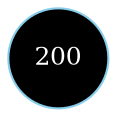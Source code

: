 

digraph rbtree {
    node[shape=circle, fontsize=12, fontcolor=white, style=filled, color=skyblue];
    edge[shape=solid, color=black];
    200[fillcolor=black];
}
